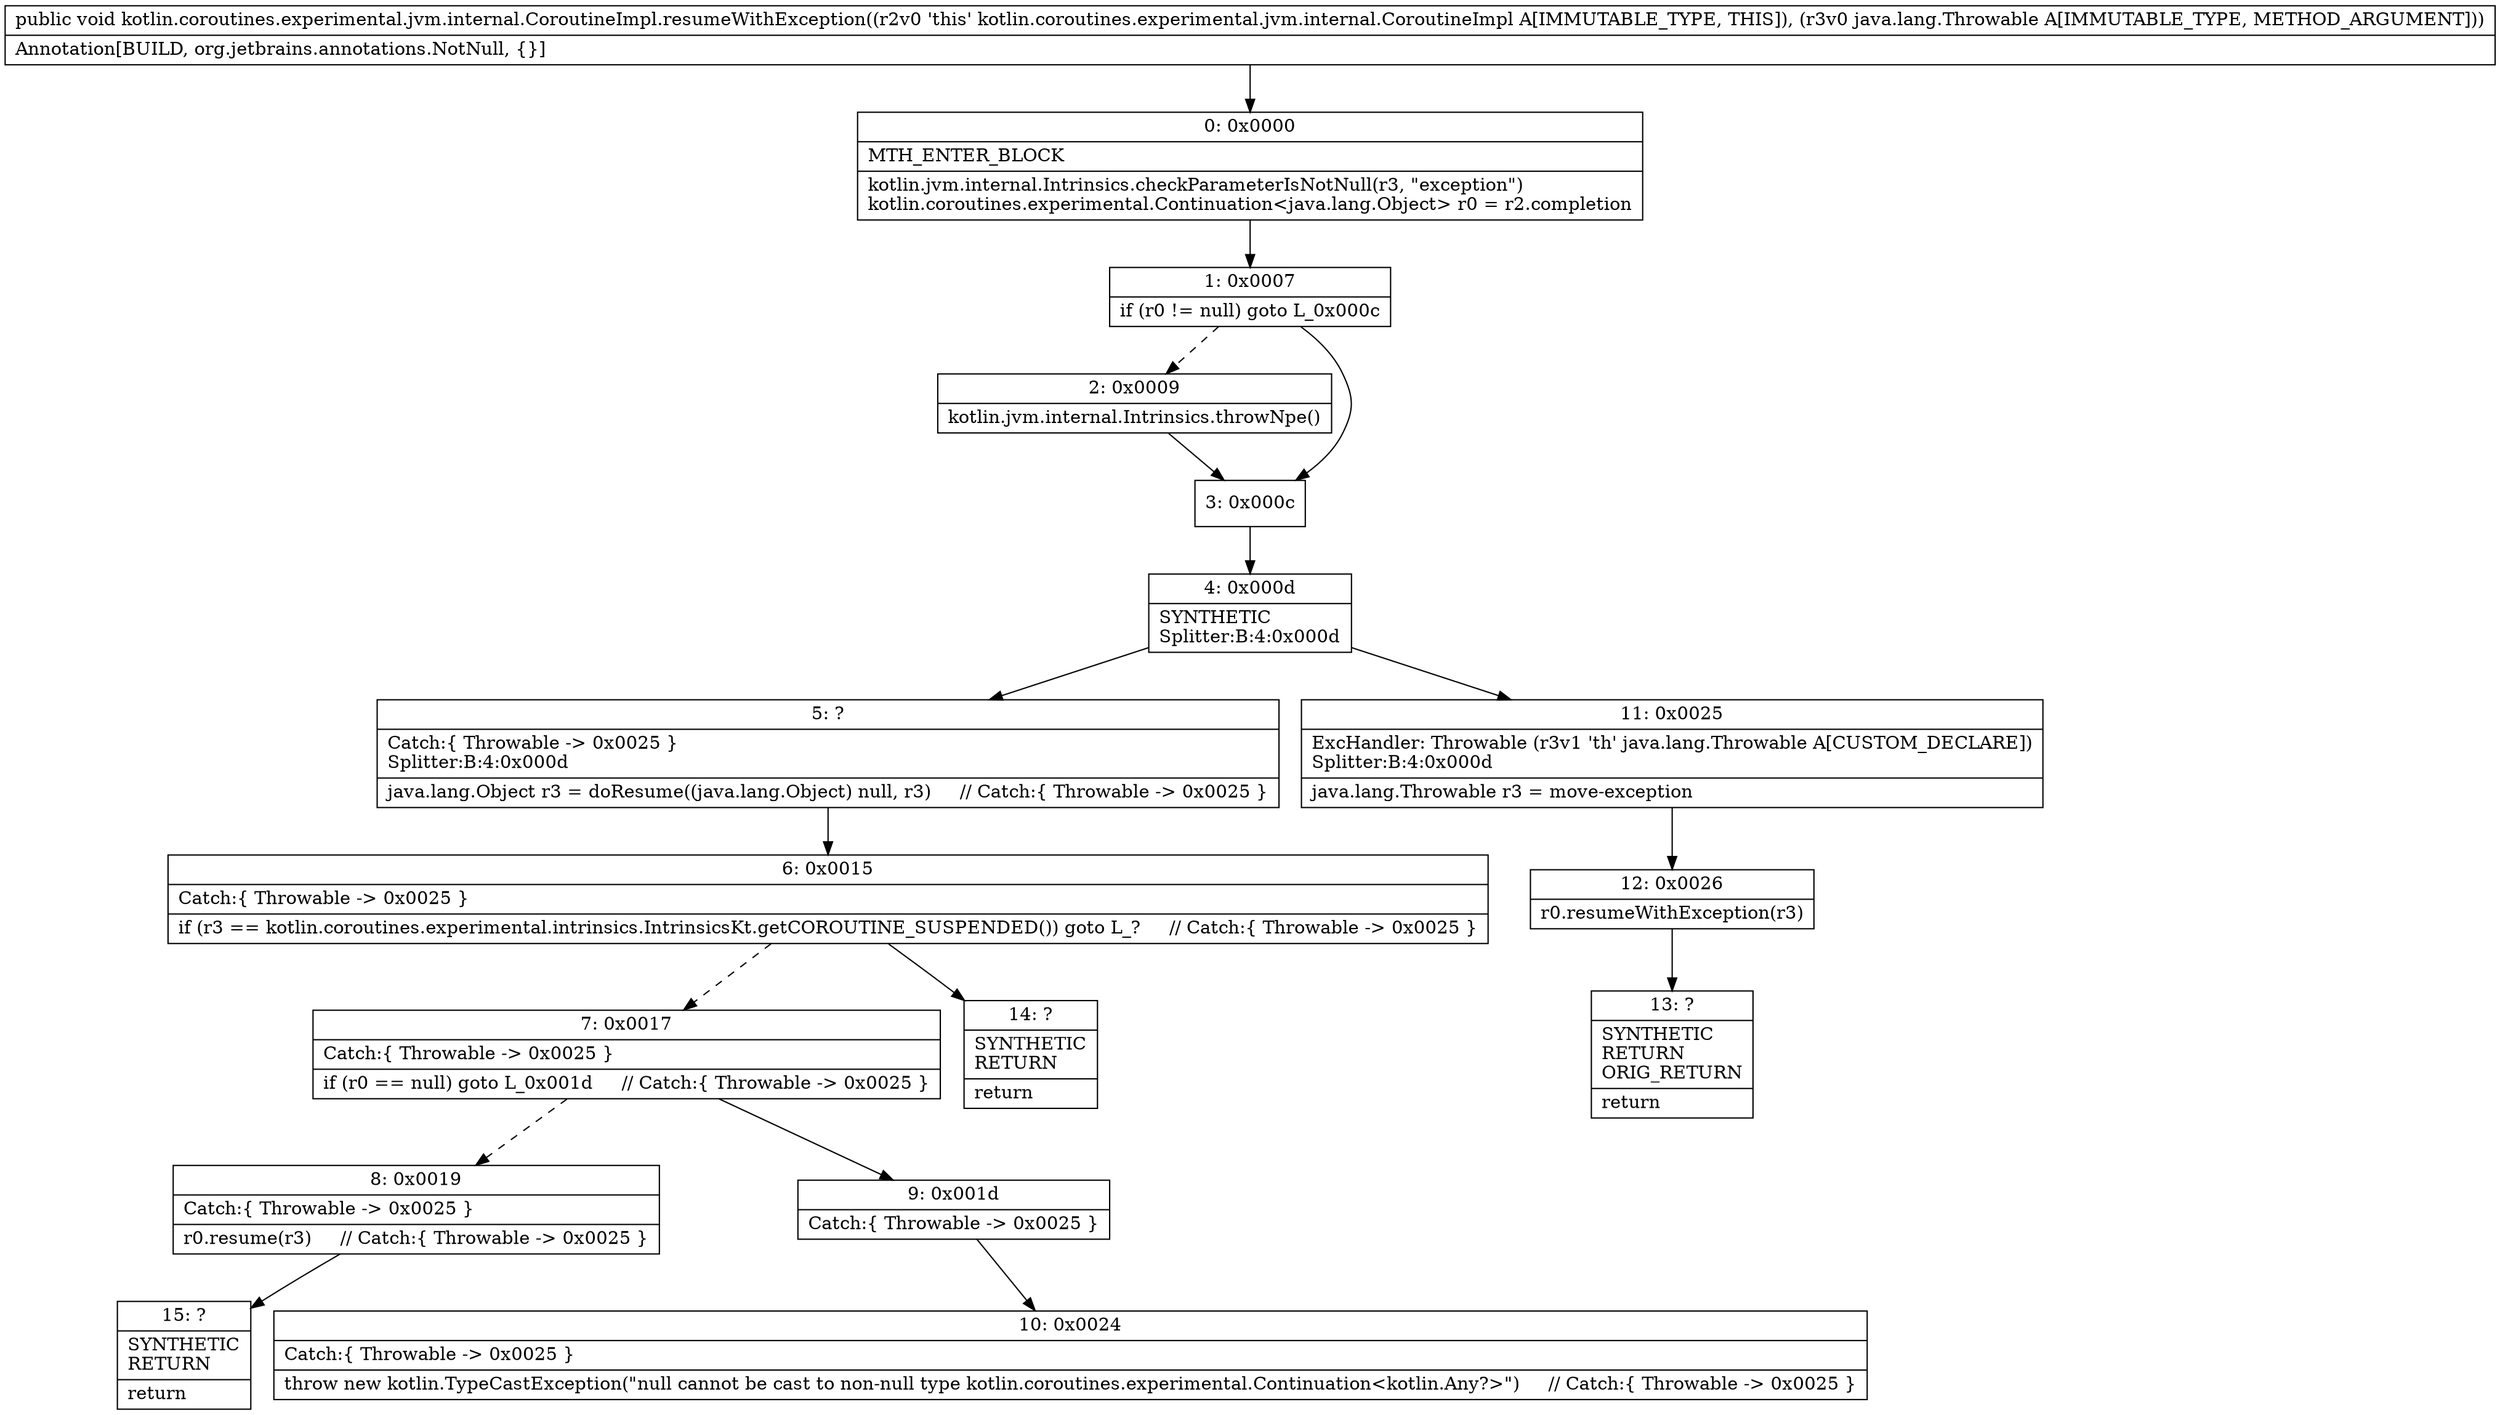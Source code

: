 digraph "CFG forkotlin.coroutines.experimental.jvm.internal.CoroutineImpl.resumeWithException(Ljava\/lang\/Throwable;)V" {
Node_0 [shape=record,label="{0\:\ 0x0000|MTH_ENTER_BLOCK\l|kotlin.jvm.internal.Intrinsics.checkParameterIsNotNull(r3, \"exception\")\lkotlin.coroutines.experimental.Continuation\<java.lang.Object\> r0 = r2.completion\l}"];
Node_1 [shape=record,label="{1\:\ 0x0007|if (r0 != null) goto L_0x000c\l}"];
Node_2 [shape=record,label="{2\:\ 0x0009|kotlin.jvm.internal.Intrinsics.throwNpe()\l}"];
Node_3 [shape=record,label="{3\:\ 0x000c}"];
Node_4 [shape=record,label="{4\:\ 0x000d|SYNTHETIC\lSplitter:B:4:0x000d\l}"];
Node_5 [shape=record,label="{5\:\ ?|Catch:\{ Throwable \-\> 0x0025 \}\lSplitter:B:4:0x000d\l|java.lang.Object r3 = doResume((java.lang.Object) null, r3)     \/\/ Catch:\{ Throwable \-\> 0x0025 \}\l}"];
Node_6 [shape=record,label="{6\:\ 0x0015|Catch:\{ Throwable \-\> 0x0025 \}\l|if (r3 == kotlin.coroutines.experimental.intrinsics.IntrinsicsKt.getCOROUTINE_SUSPENDED()) goto L_?     \/\/ Catch:\{ Throwable \-\> 0x0025 \}\l}"];
Node_7 [shape=record,label="{7\:\ 0x0017|Catch:\{ Throwable \-\> 0x0025 \}\l|if (r0 == null) goto L_0x001d     \/\/ Catch:\{ Throwable \-\> 0x0025 \}\l}"];
Node_8 [shape=record,label="{8\:\ 0x0019|Catch:\{ Throwable \-\> 0x0025 \}\l|r0.resume(r3)     \/\/ Catch:\{ Throwable \-\> 0x0025 \}\l}"];
Node_9 [shape=record,label="{9\:\ 0x001d|Catch:\{ Throwable \-\> 0x0025 \}\l}"];
Node_10 [shape=record,label="{10\:\ 0x0024|Catch:\{ Throwable \-\> 0x0025 \}\l|throw new kotlin.TypeCastException(\"null cannot be cast to non\-null type kotlin.coroutines.experimental.Continuation\<kotlin.Any?\>\")     \/\/ Catch:\{ Throwable \-\> 0x0025 \}\l}"];
Node_11 [shape=record,label="{11\:\ 0x0025|ExcHandler: Throwable (r3v1 'th' java.lang.Throwable A[CUSTOM_DECLARE])\lSplitter:B:4:0x000d\l|java.lang.Throwable r3 = move\-exception\l}"];
Node_12 [shape=record,label="{12\:\ 0x0026|r0.resumeWithException(r3)\l}"];
Node_13 [shape=record,label="{13\:\ ?|SYNTHETIC\lRETURN\lORIG_RETURN\l|return\l}"];
Node_14 [shape=record,label="{14\:\ ?|SYNTHETIC\lRETURN\l|return\l}"];
Node_15 [shape=record,label="{15\:\ ?|SYNTHETIC\lRETURN\l|return\l}"];
MethodNode[shape=record,label="{public void kotlin.coroutines.experimental.jvm.internal.CoroutineImpl.resumeWithException((r2v0 'this' kotlin.coroutines.experimental.jvm.internal.CoroutineImpl A[IMMUTABLE_TYPE, THIS]), (r3v0 java.lang.Throwable A[IMMUTABLE_TYPE, METHOD_ARGUMENT]))  | Annotation[BUILD, org.jetbrains.annotations.NotNull, \{\}]\l}"];
MethodNode -> Node_0;
Node_0 -> Node_1;
Node_1 -> Node_2[style=dashed];
Node_1 -> Node_3;
Node_2 -> Node_3;
Node_3 -> Node_4;
Node_4 -> Node_5;
Node_4 -> Node_11;
Node_5 -> Node_6;
Node_6 -> Node_7[style=dashed];
Node_6 -> Node_14;
Node_7 -> Node_8[style=dashed];
Node_7 -> Node_9;
Node_8 -> Node_15;
Node_9 -> Node_10;
Node_11 -> Node_12;
Node_12 -> Node_13;
}

